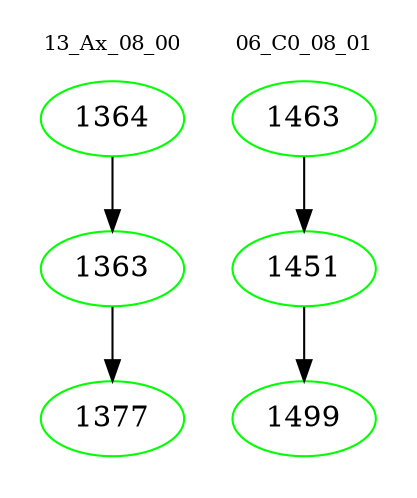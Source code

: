 digraph{
subgraph cluster_0 {
color = white
label = "13_Ax_08_00";
fontsize=10;
T0_1364 [label="1364", color="green"]
T0_1364 -> T0_1363 [color="black"]
T0_1363 [label="1363", color="green"]
T0_1363 -> T0_1377 [color="black"]
T0_1377 [label="1377", color="green"]
}
subgraph cluster_1 {
color = white
label = "06_C0_08_01";
fontsize=10;
T1_1463 [label="1463", color="green"]
T1_1463 -> T1_1451 [color="black"]
T1_1451 [label="1451", color="green"]
T1_1451 -> T1_1499 [color="black"]
T1_1499 [label="1499", color="green"]
}
}
